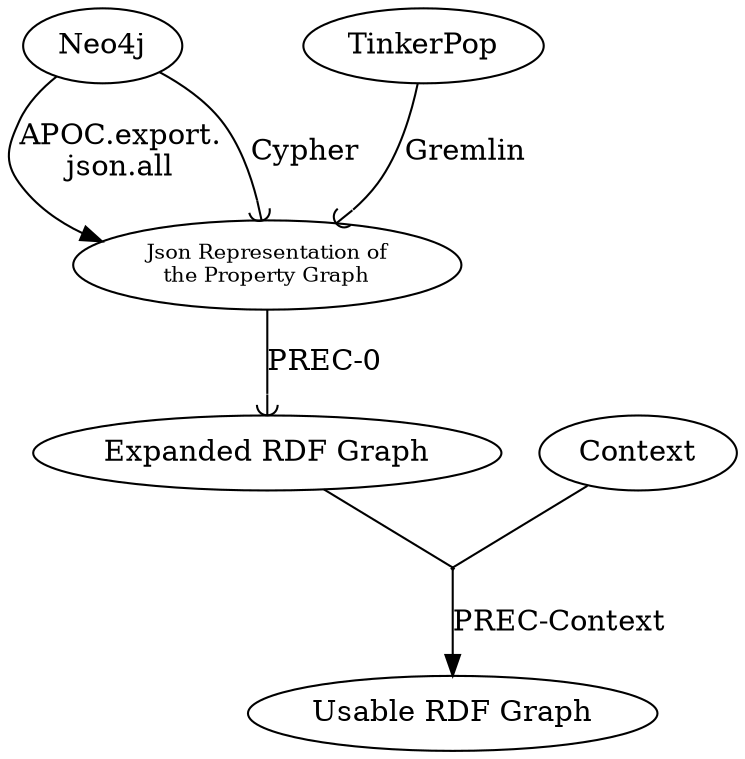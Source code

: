 digraph G {
    
    {
        rank=same;
        rank=min;
        Neo4j, TinkerPop
    }
  
  TinkerPop ->"Json Representation of\nthe Property Graph" [ label="Gremlin", arrowhead="curve" ] 
  
  Neo4j -> "Json Representation of\nthe Property Graph" [label="APOC.export.\njson.all"] ;
  Neo4j -> "Json Representation of\nthe Property Graph" [label="Cypher", arrowhead="curve"] ;
  
  
  "Json Representation of\nthe Property Graph" [fontsize = 10]
  
  "Json Representation of\nthe Property Graph" -> "Expanded RDF Graph" [label="PREC-0", arrowhead="curve"] ;
  
  "Context" -> "blanknode" [dir=none];
  "Expanded RDF Graph" -> "blanknode" [dir=none];
  "blanknode" -> "Usable RDF Graph" [label="PREC-Context"] ;
  
  
  "blanknode" [shape=diamond,style=filled,label="",height=.0,width=.0] ;
}